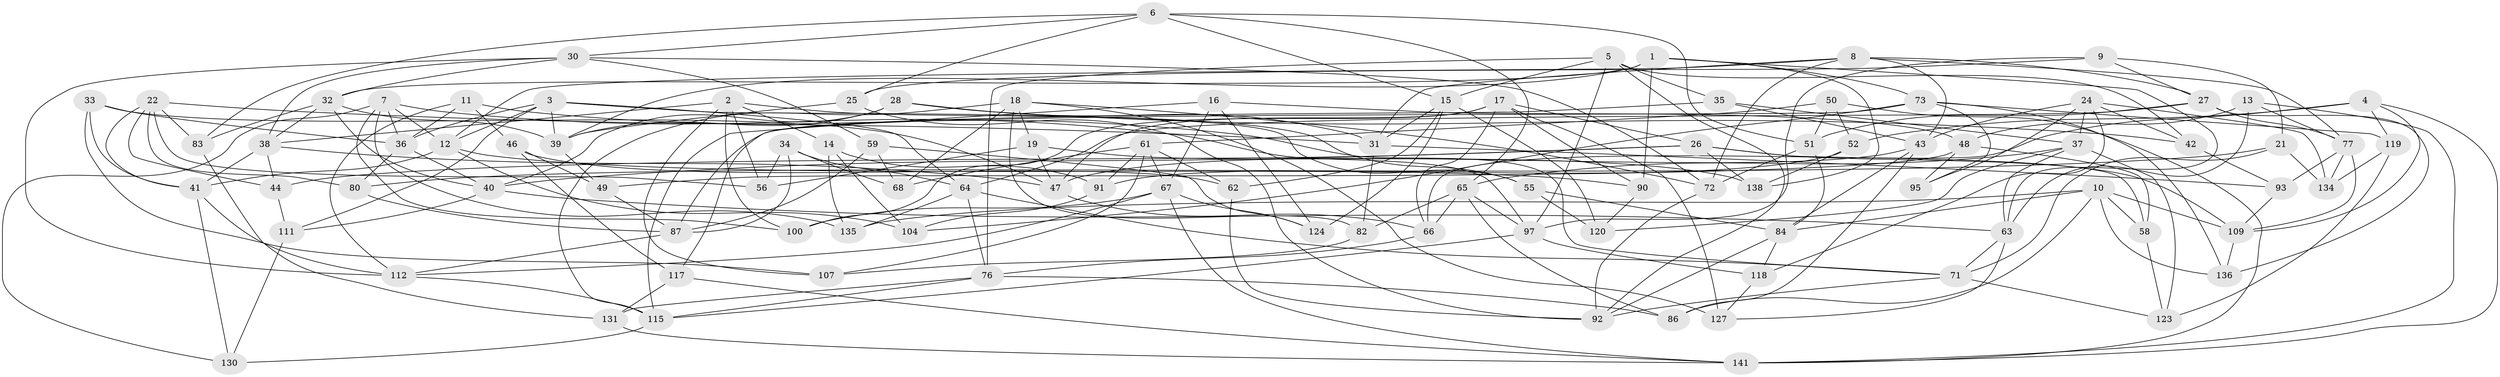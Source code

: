 // Generated by graph-tools (version 1.1) at 2025/52/02/27/25 19:52:34]
// undirected, 98 vertices, 242 edges
graph export_dot {
graph [start="1"]
  node [color=gray90,style=filled];
  1 [super="+79"];
  2 [super="+140"];
  3 [super="+144"];
  4 [super="+106"];
  5 [super="+23"];
  6 [super="+108"];
  7 [super="+98"];
  8 [super="+29"];
  9;
  10 [super="+101"];
  11;
  12 [super="+74"];
  13;
  14;
  15 [super="+75"];
  16;
  17 [super="+70"];
  18 [super="+20"];
  19;
  21;
  22 [super="+57"];
  24 [super="+54"];
  25;
  26 [super="+81"];
  27 [super="+69"];
  28;
  30 [super="+137"];
  31 [super="+60"];
  32 [super="+147"];
  33;
  34;
  35;
  36 [super="+53"];
  37 [super="+105"];
  38 [super="+113"];
  39 [super="+45"];
  40 [super="+139"];
  41 [super="+142"];
  42;
  43 [super="+114"];
  44;
  46;
  47 [super="+88"];
  48 [super="+94"];
  49;
  50;
  51 [super="+121"];
  52;
  55;
  56;
  58;
  59;
  61 [super="+143"];
  62;
  63 [super="+99"];
  64 [super="+103"];
  65 [super="+126"];
  66 [super="+133"];
  67 [super="+85"];
  68;
  71 [super="+89"];
  72 [super="+132"];
  73 [super="+110"];
  76 [super="+78"];
  77 [super="+128"];
  80;
  82;
  83;
  84 [super="+96"];
  86;
  87 [super="+145"];
  90;
  91;
  92 [super="+102"];
  93;
  95;
  97 [super="+116"];
  100;
  104;
  107;
  109 [super="+122"];
  111;
  112 [super="+125"];
  115 [super="+129"];
  117;
  118;
  119;
  120;
  123;
  124;
  127;
  130;
  131;
  134;
  135;
  136;
  138;
  141 [super="+146"];
  1 -- 32;
  1 -- 90;
  1 -- 73;
  1 -- 138;
  1 -- 39;
  1 -- 63;
  2 -- 38;
  2 -- 100;
  2 -- 56;
  2 -- 107;
  2 -- 14;
  2 -- 55;
  3 -- 55;
  3 -- 111;
  3 -- 36;
  3 -- 39;
  3 -- 12;
  3 -- 64;
  4 -- 52;
  4 -- 119;
  4 -- 66 [weight=2];
  4 -- 109;
  4 -- 141;
  5 -- 42;
  5 -- 97;
  5 -- 76;
  5 -- 35;
  5 -- 92;
  5 -- 15;
  6 -- 15;
  6 -- 83;
  6 -- 65;
  6 -- 25;
  6 -- 51;
  6 -- 30;
  7 -- 97;
  7 -- 130;
  7 -- 135;
  7 -- 100;
  7 -- 36;
  7 -- 12;
  8 -- 12;
  8 -- 31;
  8 -- 72;
  8 -- 27;
  8 -- 77;
  8 -- 43;
  9 -- 21;
  9 -- 27;
  9 -- 97;
  9 -- 25;
  10 -- 109;
  10 -- 135;
  10 -- 86;
  10 -- 58;
  10 -- 136;
  10 -- 84;
  11 -- 46;
  11 -- 71;
  11 -- 36;
  11 -- 112;
  12 -- 90;
  12 -- 41;
  12 -- 104;
  13 -- 63;
  13 -- 141;
  13 -- 48;
  13 -- 77;
  14 -- 104;
  14 -- 135;
  14 -- 91;
  15 -- 62;
  15 -- 120;
  15 -- 124;
  15 -- 31;
  16 -- 124;
  16 -- 48;
  16 -- 67;
  16 -- 115;
  17 -- 127;
  17 -- 66;
  17 -- 100;
  17 -- 90;
  17 -- 47;
  17 -- 26;
  18 -- 82;
  18 -- 68;
  18 -- 72;
  18 -- 115;
  18 -- 19;
  18 -- 127;
  19 -- 56;
  19 -- 138;
  19 -- 47;
  21 -- 134;
  21 -- 80;
  21 -- 71;
  22 -- 44;
  22 -- 80;
  22 -- 56;
  22 -- 41;
  22 -- 83;
  22 -- 31;
  24 -- 37;
  24 -- 95;
  24 -- 42;
  24 -- 134;
  24 -- 43;
  24 -- 118;
  25 -- 39;
  25 -- 92;
  26 -- 138;
  26 -- 58;
  26 -- 109;
  26 -- 40;
  26 -- 44;
  27 -- 51;
  27 -- 64;
  27 -- 136;
  27 -- 77;
  28 -- 31;
  28 -- 42;
  28 -- 40;
  28 -- 39;
  30 -- 72;
  30 -- 38;
  30 -- 112;
  30 -- 59;
  30 -- 32;
  31 -- 93;
  31 -- 82;
  32 -- 83;
  32 -- 38;
  32 -- 40;
  32 -- 39;
  33 -- 107;
  33 -- 41;
  33 -- 47;
  33 -- 36;
  34 -- 68;
  34 -- 56;
  34 -- 87;
  34 -- 64;
  35 -- 43;
  35 -- 117;
  35 -- 37;
  36 -- 80;
  36 -- 40;
  37 -- 120;
  37 -- 123;
  37 -- 65;
  37 -- 63;
  38 -- 44;
  38 -- 47;
  38 -- 41;
  39 -- 49;
  40 -- 63;
  40 -- 111;
  41 -- 130;
  41 -- 112;
  42 -- 93;
  43 -- 47;
  43 -- 84;
  43 -- 86;
  44 -- 111;
  46 -- 49;
  46 -- 117;
  46 -- 62;
  47 -- 66;
  48 -- 58;
  48 -- 95 [weight=2];
  48 -- 49;
  49 -- 87;
  50 -- 52;
  50 -- 141;
  50 -- 61;
  50 -- 51;
  51 -- 72 [weight=2];
  51 -- 84;
  52 -- 138;
  52 -- 91;
  55 -- 120;
  55 -- 84;
  58 -- 123;
  59 -- 87;
  59 -- 124;
  59 -- 68;
  61 -- 107;
  61 -- 91;
  61 -- 68;
  61 -- 62;
  61 -- 67;
  62 -- 92;
  63 -- 127;
  63 -- 71;
  64 -- 135;
  64 -- 71;
  64 -- 76;
  65 -- 66;
  65 -- 82;
  65 -- 86;
  65 -- 97;
  66 -- 76;
  67 -- 112;
  67 -- 100;
  67 -- 124;
  67 -- 141;
  71 -- 123;
  71 -- 92;
  72 -- 92;
  73 -- 104;
  73 -- 119;
  73 -- 95;
  73 -- 136;
  73 -- 87;
  76 -- 115;
  76 -- 86;
  76 -- 131;
  77 -- 109;
  77 -- 134;
  77 -- 93;
  80 -- 87;
  82 -- 107;
  83 -- 131;
  84 -- 118;
  84 -- 92;
  87 -- 112;
  90 -- 120;
  91 -- 104;
  93 -- 109;
  97 -- 118;
  97 -- 115;
  109 -- 136;
  111 -- 130;
  112 -- 115;
  115 -- 130;
  117 -- 131;
  117 -- 141;
  118 -- 127;
  119 -- 134;
  119 -- 123;
  131 -- 141;
}
